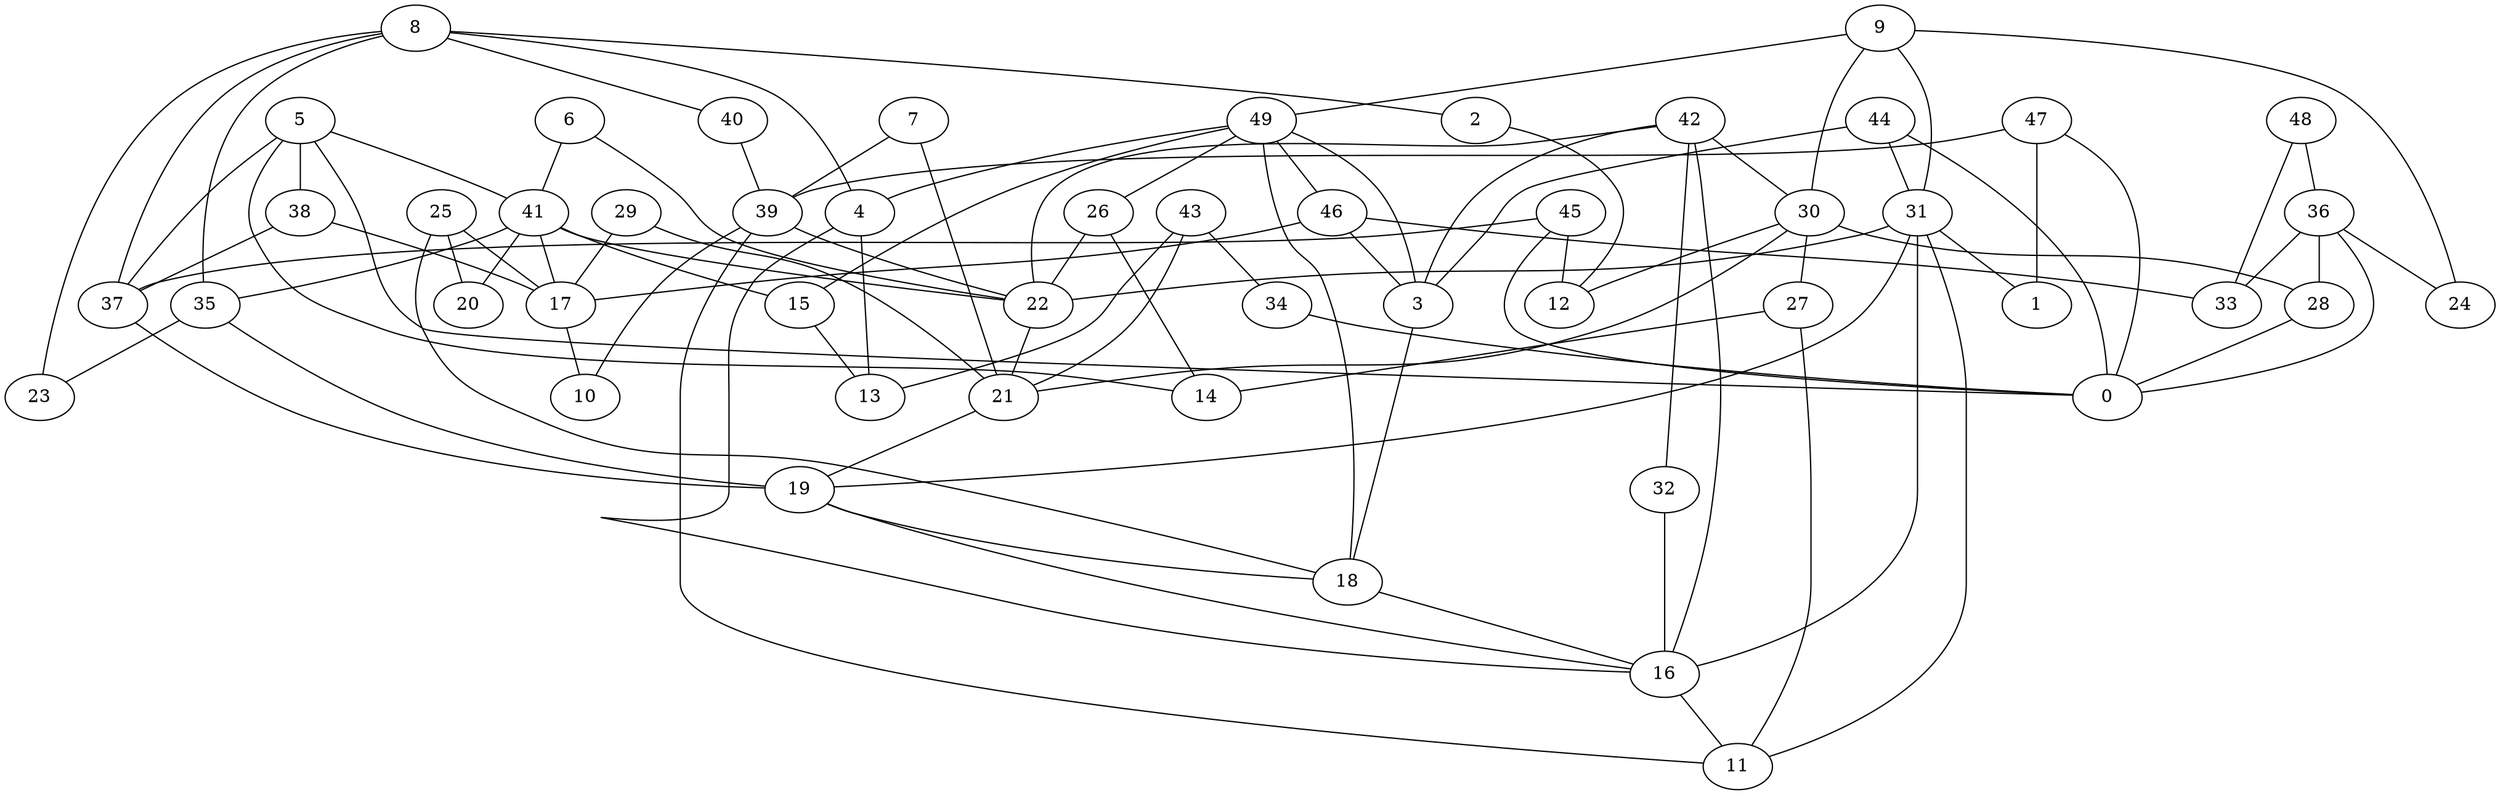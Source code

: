 digraph GG_graph {

subgraph G_graph {
edge [color = black]
"15" -> "13" [dir = none]
"42" -> "32" [dir = none]
"42" -> "16" [dir = none]
"42" -> "30" [dir = none]
"42" -> "22" [dir = none]
"42" -> "3" [dir = none]
"49" -> "4" [dir = none]
"49" -> "46" [dir = none]
"49" -> "15" [dir = none]
"49" -> "26" [dir = none]
"49" -> "18" [dir = none]
"49" -> "3" [dir = none]
"22" -> "21" [dir = none]
"25" -> "20" [dir = none]
"25" -> "18" [dir = none]
"25" -> "17" [dir = none]
"2" -> "12" [dir = none]
"44" -> "31" [dir = none]
"44" -> "3" [dir = none]
"44" -> "0" [dir = none]
"46" -> "33" [dir = none]
"46" -> "3" [dir = none]
"46" -> "17" [dir = none]
"18" -> "16" [dir = none]
"39" -> "10" [dir = none]
"39" -> "11" [dir = none]
"39" -> "22" [dir = none]
"19" -> "18" [dir = none]
"19" -> "16" [dir = none]
"29" -> "17" [dir = none]
"29" -> "21" [dir = none]
"37" -> "19" [dir = none]
"47" -> "1" [dir = none]
"47" -> "39" [dir = none]
"47" -> "0" [dir = none]
"16" -> "11" [dir = none]
"26" -> "22" [dir = none]
"26" -> "14" [dir = none]
"32" -> "16" [dir = none]
"45" -> "12" [dir = none]
"45" -> "37" [dir = none]
"45" -> "0" [dir = none]
"6" -> "41" [dir = none]
"6" -> "22" [dir = none]
"3" -> "18" [dir = none]
"30" -> "21" [dir = none]
"30" -> "12" [dir = none]
"30" -> "28" [dir = none]
"30" -> "27" [dir = none]
"21" -> "19" [dir = none]
"4" -> "16" [dir = none]
"4" -> "13" [dir = none]
"43" -> "13" [dir = none]
"43" -> "21" [dir = none]
"43" -> "34" [dir = none]
"9" -> "30" [dir = none]
"9" -> "49" [dir = none]
"9" -> "31" [dir = none]
"9" -> "24" [dir = none]
"36" -> "24" [dir = none]
"36" -> "0" [dir = none]
"36" -> "33" [dir = none]
"36" -> "28" [dir = none]
"48" -> "33" [dir = none]
"48" -> "36" [dir = none]
"28" -> "0" [dir = none]
"41" -> "17" [dir = none]
"41" -> "22" [dir = none]
"41" -> "20" [dir = none]
"41" -> "15" [dir = none]
"41" -> "35" [dir = none]
"40" -> "39" [dir = none]
"17" -> "10" [dir = none]
"7" -> "39" [dir = none]
"7" -> "21" [dir = none]
"38" -> "17" [dir = none]
"38" -> "37" [dir = none]
"8" -> "40" [dir = none]
"8" -> "2" [dir = none]
"8" -> "35" [dir = none]
"8" -> "4" [dir = none]
"8" -> "37" [dir = none]
"8" -> "23" [dir = none]
"5" -> "0" [dir = none]
"5" -> "37" [dir = none]
"5" -> "41" [dir = none]
"5" -> "38" [dir = none]
"5" -> "14" [dir = none]
"27" -> "14" [dir = none]
"27" -> "11" [dir = none]
"35" -> "23" [dir = none]
"35" -> "19" [dir = none]
"34" -> "0" [dir = none]
"31" -> "11" [dir = none]
"31" -> "19" [dir = none]
"31" -> "22" [dir = none]
"31" -> "16" [dir = none]
"31" -> "1" [dir = none]
}

}
